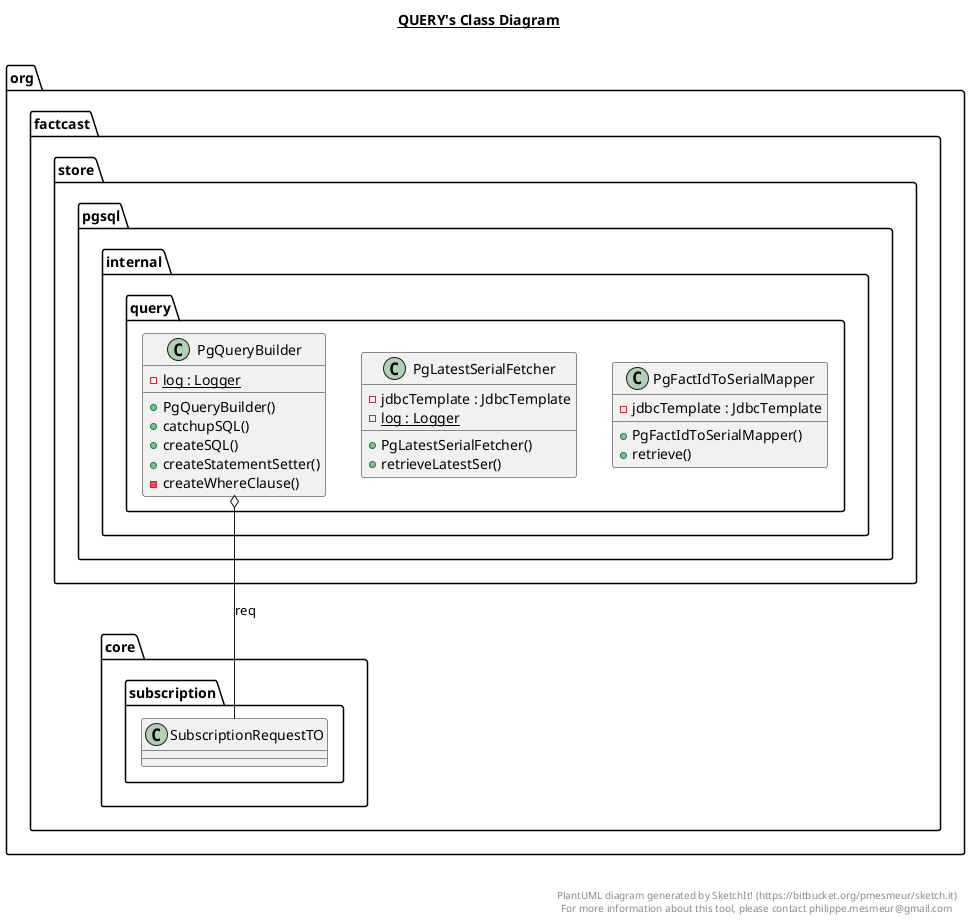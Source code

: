 @startuml

title __QUERY's Class Diagram__\n

  namespace org.factcast.store.pgsql {
    namespace internal {
      namespace query {
        class org.factcast.store.pgsql.internal.query.PgFactIdToSerialMapper {
            - jdbcTemplate : JdbcTemplate
            + PgFactIdToSerialMapper()
            + retrieve()
        }
      }
    }
  }
  

  namespace org.factcast.store.pgsql {
    namespace internal {
      namespace query {
        class org.factcast.store.pgsql.internal.query.PgLatestSerialFetcher {
            - jdbcTemplate : JdbcTemplate
            {static} - log : Logger
            + PgLatestSerialFetcher()
            + retrieveLatestSer()
        }
      }
    }
  }
  

  namespace org.factcast.store.pgsql {
    namespace internal {
      namespace query {
        class org.factcast.store.pgsql.internal.query.PgQueryBuilder {
            {static} - log : Logger
            + PgQueryBuilder()
            + catchupSQL()
            + createSQL()
            + createStatementSetter()
            - createWhereClause()
        }
      }
    }
  }
  

  org.factcast.store.pgsql.internal.query.PgQueryBuilder o-- org.factcast.core.subscription.SubscriptionRequestTO : req


right footer


PlantUML diagram generated by SketchIt! (https://bitbucket.org/pmesmeur/sketch.it)
For more information about this tool, please contact philippe.mesmeur@gmail.com
endfooter

@enduml

